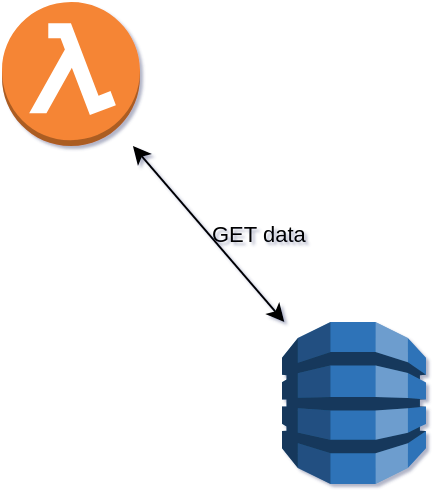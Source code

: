 <mxfile type="MultiCloud">
	<diagram id="diagram_1" name="AWS components">
		<mxGraphModel dx="1015" dy="661" grid="1" gridSize="10" guides="1" tooltips="1" connect="1" arrows="1" fold="1" page="1" pageScale="1" pageWidth="850" pageHeight="1100" math="0" shadow="1">
			<root>
				<mxCell id="0"/>
				<mxCell id="1" parent="0"/>
				<mxCell id="vertex:lambda_function:arn:aws:lambda:eu-west-1:123456789012:function:nolabel" value="&lt;b&gt;Name&lt;/b&gt;: no-label&lt;BR&gt;&lt;b&gt;ARN&lt;/b&gt;: arn:aws:lambda:eu-west-1:123456789012:function:nolabel" style="verticalLabelPosition=bottom;verticalAlign=top;aspect=fixed;align=left;pointerEvents=1;shape=mxgraph.aws3.lambda_function;prIcon=server;fillColor=#F58534;gradientColor=none;html=1;noLabel=1;" parent="1" vertex="1">
					<mxGeometry width="69" height="72" as="geometry"/>
				</mxCell>
				<mxCell id="vertex:dynamo:arn:aws:dynamodb:eu-west-1:123456789012:table/prod-dynamo-table" value="&lt;b&gt;Name&lt;/b&gt;: no-label&lt;BR&gt;&lt;b&gt;ARN&lt;/b&gt;: arn:aws:dynamodb:eu-west-1:123456789012:table/prod-dynamo-table" style="outlineConnect=0;dashed=0;verticalLabelPosition=bottom;verticalAlign=top;align=left;html=1;shape=mxgraph.aws3.dynamo_db;fillColor=#2E73B8;gradientColor=none;noLabel=1;" parent="1" vertex="1">
					<mxGeometry width="72" height="81" as="geometry" x="140" y="160"/>
				</mxCell>
				<mxCell id="edge:lambda_function:arn:aws:lambda:eu-west-1:123456789012:function:nolabel:to:dynamo:arn:aws:dynamodb:eu-west-1:123456789012:table/prod-dynamo-table" style="jettySize=auto;html=1;startArrow=classic;endArrow=classic;" parent="1" source="vertex:lambda_function:arn:aws:lambda:eu-west-1:123456789012:function:nolabel" target="vertex:dynamo:arn:aws:dynamodb:eu-west-1:123456789012:table/prod-dynamo-table" edge="2">
					<mxGeometry as="geometry"/>
				</mxCell>
				<mxCell id="label:lambda_function:arn:aws:lambda:eu-west-1:123456789012:function:nolabel:to:dynamo:arn:aws:dynamodb:eu-west-1:123456789012:table/prod-dynamo-table" value="GET data" style="edgeLabel;html=1;align=left;verticalAlign=middle;resizable=0;points=[];labelBackgroundColor=none;" parent="edge:lambda_function:arn:aws:lambda:eu-west-1:123456789012:function:nolabel:to:dynamo:arn:aws:dynamodb:eu-west-1:123456789012:table/prod-dynamo-table" vertex="1" connectable="0">
					<mxGeometry relative="1" as="geometry">
						<mxPoint as="offset"/>
					</mxGeometry>
				</mxCell>
			</root>
		</mxGraphModel>
	</diagram>
</mxfile>